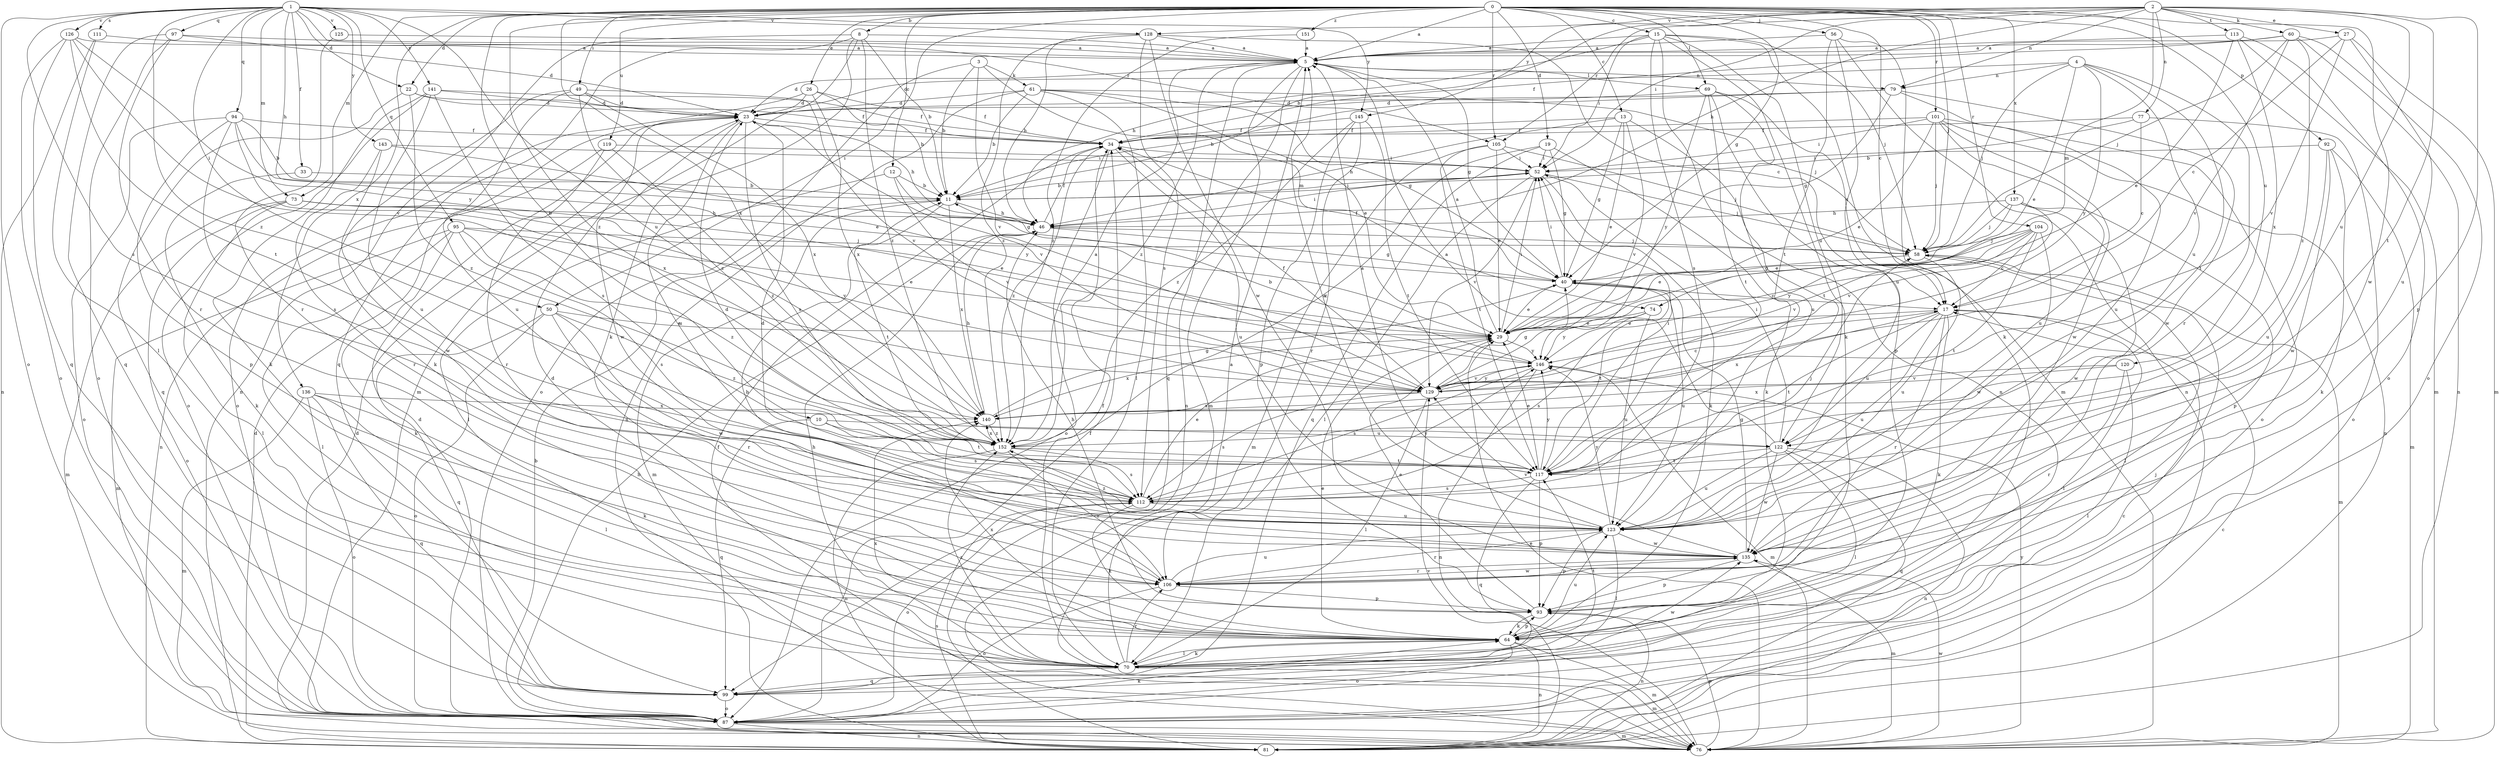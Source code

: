 strict digraph  {
0;
1;
2;
3;
4;
5;
8;
10;
11;
12;
13;
15;
17;
19;
22;
23;
26;
27;
29;
33;
34;
40;
46;
49;
50;
52;
56;
58;
60;
61;
64;
69;
70;
73;
74;
76;
77;
79;
81;
87;
92;
93;
94;
95;
97;
99;
101;
104;
105;
106;
111;
112;
113;
117;
119;
120;
122;
123;
125;
126;
128;
129;
135;
136;
137;
140;
141;
143;
145;
146;
151;
152;
0 -> 5  [label=a];
0 -> 8  [label=b];
0 -> 10  [label=b];
0 -> 12  [label=c];
0 -> 13  [label=c];
0 -> 15  [label=c];
0 -> 17  [label=c];
0 -> 19  [label=d];
0 -> 22  [label=d];
0 -> 26  [label=e];
0 -> 40  [label=g];
0 -> 49  [label=i];
0 -> 50  [label=i];
0 -> 56  [label=j];
0 -> 58  [label=j];
0 -> 69  [label=l];
0 -> 73  [label=m];
0 -> 92  [label=p];
0 -> 101  [label=r];
0 -> 104  [label=r];
0 -> 105  [label=r];
0 -> 119  [label=u];
0 -> 120  [label=u];
0 -> 135  [label=w];
0 -> 136  [label=x];
0 -> 137  [label=x];
0 -> 140  [label=x];
0 -> 151  [label=z];
0 -> 152  [label=z];
1 -> 22  [label=d];
1 -> 33  [label=f];
1 -> 46  [label=h];
1 -> 50  [label=i];
1 -> 73  [label=m];
1 -> 87  [label=o];
1 -> 94  [label=q];
1 -> 95  [label=q];
1 -> 97  [label=q];
1 -> 105  [label=r];
1 -> 111  [label=s];
1 -> 112  [label=s];
1 -> 122  [label=u];
1 -> 125  [label=v];
1 -> 126  [label=v];
1 -> 128  [label=v];
1 -> 141  [label=y];
1 -> 143  [label=y];
1 -> 145  [label=y];
1 -> 152  [label=z];
2 -> 11  [label=b];
2 -> 27  [label=e];
2 -> 46  [label=h];
2 -> 52  [label=i];
2 -> 60  [label=k];
2 -> 74  [label=m];
2 -> 77  [label=n];
2 -> 79  [label=n];
2 -> 93  [label=p];
2 -> 105  [label=r];
2 -> 113  [label=t];
2 -> 117  [label=t];
2 -> 122  [label=u];
2 -> 128  [label=v];
2 -> 145  [label=y];
3 -> 11  [label=b];
3 -> 61  [label=k];
3 -> 74  [label=m];
3 -> 87  [label=o];
3 -> 129  [label=v];
4 -> 23  [label=d];
4 -> 29  [label=e];
4 -> 58  [label=j];
4 -> 79  [label=n];
4 -> 106  [label=r];
4 -> 117  [label=t];
4 -> 122  [label=u];
4 -> 146  [label=y];
5 -> 23  [label=d];
5 -> 40  [label=g];
5 -> 69  [label=l];
5 -> 76  [label=m];
5 -> 79  [label=n];
5 -> 81  [label=n];
5 -> 99  [label=q];
5 -> 152  [label=z];
8 -> 5  [label=a];
8 -> 11  [label=b];
8 -> 64  [label=k];
8 -> 76  [label=m];
8 -> 81  [label=n];
8 -> 99  [label=q];
8 -> 152  [label=z];
10 -> 99  [label=q];
10 -> 112  [label=s];
10 -> 117  [label=t];
10 -> 122  [label=u];
11 -> 46  [label=h];
11 -> 52  [label=i];
11 -> 76  [label=m];
11 -> 117  [label=t];
11 -> 140  [label=x];
12 -> 11  [label=b];
12 -> 40  [label=g];
12 -> 70  [label=l];
12 -> 129  [label=v];
13 -> 29  [label=e];
13 -> 34  [label=f];
13 -> 40  [label=g];
13 -> 46  [label=h];
13 -> 117  [label=t];
13 -> 129  [label=v];
15 -> 5  [label=a];
15 -> 46  [label=h];
15 -> 52  [label=i];
15 -> 58  [label=j];
15 -> 64  [label=k];
15 -> 76  [label=m];
15 -> 81  [label=n];
15 -> 112  [label=s];
15 -> 122  [label=u];
17 -> 29  [label=e];
17 -> 64  [label=k];
17 -> 70  [label=l];
17 -> 106  [label=r];
17 -> 117  [label=t];
17 -> 122  [label=u];
17 -> 123  [label=u];
17 -> 140  [label=x];
19 -> 40  [label=g];
19 -> 52  [label=i];
19 -> 64  [label=k];
19 -> 99  [label=q];
19 -> 152  [label=z];
22 -> 23  [label=d];
22 -> 34  [label=f];
22 -> 99  [label=q];
22 -> 152  [label=z];
23 -> 34  [label=f];
23 -> 46  [label=h];
23 -> 112  [label=s];
23 -> 123  [label=u];
23 -> 129  [label=v];
23 -> 135  [label=w];
26 -> 11  [label=b];
26 -> 23  [label=d];
26 -> 34  [label=f];
26 -> 87  [label=o];
26 -> 140  [label=x];
27 -> 5  [label=a];
27 -> 17  [label=c];
27 -> 76  [label=m];
27 -> 123  [label=u];
27 -> 129  [label=v];
29 -> 5  [label=a];
29 -> 52  [label=i];
29 -> 140  [label=x];
29 -> 146  [label=y];
33 -> 11  [label=b];
33 -> 64  [label=k];
34 -> 52  [label=i];
34 -> 87  [label=o];
34 -> 123  [label=u];
34 -> 152  [label=z];
40 -> 17  [label=c];
40 -> 29  [label=e];
40 -> 34  [label=f];
40 -> 52  [label=i];
40 -> 117  [label=t];
40 -> 123  [label=u];
46 -> 34  [label=f];
46 -> 40  [label=g];
46 -> 52  [label=i];
46 -> 58  [label=j];
49 -> 23  [label=d];
49 -> 64  [label=k];
49 -> 123  [label=u];
49 -> 129  [label=v];
49 -> 140  [label=x];
49 -> 152  [label=z];
50 -> 29  [label=e];
50 -> 87  [label=o];
50 -> 99  [label=q];
50 -> 106  [label=r];
50 -> 135  [label=w];
50 -> 152  [label=z];
52 -> 11  [label=b];
52 -> 58  [label=j];
52 -> 64  [label=k];
52 -> 70  [label=l];
52 -> 129  [label=v];
56 -> 5  [label=a];
56 -> 64  [label=k];
56 -> 81  [label=n];
56 -> 117  [label=t];
56 -> 123  [label=u];
58 -> 40  [label=g];
58 -> 70  [label=l];
58 -> 76  [label=m];
58 -> 123  [label=u];
60 -> 5  [label=a];
60 -> 34  [label=f];
60 -> 58  [label=j];
60 -> 81  [label=n];
60 -> 87  [label=o];
60 -> 129  [label=v];
60 -> 152  [label=z];
61 -> 11  [label=b];
61 -> 23  [label=d];
61 -> 29  [label=e];
61 -> 40  [label=g];
61 -> 58  [label=j];
61 -> 70  [label=l];
61 -> 81  [label=n];
64 -> 23  [label=d];
64 -> 29  [label=e];
64 -> 70  [label=l];
64 -> 76  [label=m];
64 -> 81  [label=n];
64 -> 87  [label=o];
64 -> 93  [label=p];
64 -> 123  [label=u];
64 -> 140  [label=x];
69 -> 17  [label=c];
69 -> 23  [label=d];
69 -> 93  [label=p];
69 -> 117  [label=t];
69 -> 123  [label=u];
69 -> 146  [label=y];
70 -> 5  [label=a];
70 -> 34  [label=f];
70 -> 46  [label=h];
70 -> 64  [label=k];
70 -> 76  [label=m];
70 -> 99  [label=q];
70 -> 106  [label=r];
70 -> 117  [label=t];
70 -> 135  [label=w];
70 -> 140  [label=x];
70 -> 152  [label=z];
73 -> 29  [label=e];
73 -> 46  [label=h];
73 -> 70  [label=l];
73 -> 76  [label=m];
73 -> 87  [label=o];
73 -> 129  [label=v];
74 -> 29  [label=e];
74 -> 112  [label=s];
74 -> 123  [label=u];
74 -> 146  [label=y];
76 -> 23  [label=d];
76 -> 29  [label=e];
76 -> 34  [label=f];
76 -> 93  [label=p];
76 -> 129  [label=v];
76 -> 135  [label=w];
76 -> 146  [label=y];
77 -> 11  [label=b];
77 -> 17  [label=c];
77 -> 34  [label=f];
77 -> 87  [label=o];
79 -> 11  [label=b];
79 -> 23  [label=d];
79 -> 40  [label=g];
79 -> 123  [label=u];
79 -> 135  [label=w];
81 -> 17  [label=c];
81 -> 23  [label=d];
81 -> 112  [label=s];
87 -> 11  [label=b];
87 -> 17  [label=c];
87 -> 23  [label=d];
87 -> 34  [label=f];
87 -> 46  [label=h];
87 -> 64  [label=k];
87 -> 76  [label=m];
87 -> 81  [label=n];
92 -> 52  [label=i];
92 -> 64  [label=k];
92 -> 76  [label=m];
92 -> 123  [label=u];
92 -> 135  [label=w];
93 -> 29  [label=e];
93 -> 46  [label=h];
93 -> 64  [label=k];
93 -> 81  [label=n];
94 -> 11  [label=b];
94 -> 29  [label=e];
94 -> 34  [label=f];
94 -> 87  [label=o];
94 -> 93  [label=p];
94 -> 112  [label=s];
94 -> 140  [label=x];
95 -> 29  [label=e];
95 -> 58  [label=j];
95 -> 64  [label=k];
95 -> 70  [label=l];
95 -> 76  [label=m];
95 -> 112  [label=s];
95 -> 152  [label=z];
97 -> 5  [label=a];
97 -> 23  [label=d];
97 -> 87  [label=o];
97 -> 99  [label=q];
97 -> 106  [label=r];
99 -> 58  [label=j];
99 -> 87  [label=o];
101 -> 29  [label=e];
101 -> 34  [label=f];
101 -> 52  [label=i];
101 -> 58  [label=j];
101 -> 81  [label=n];
101 -> 87  [label=o];
101 -> 123  [label=u];
101 -> 135  [label=w];
104 -> 17  [label=c];
104 -> 29  [label=e];
104 -> 58  [label=j];
104 -> 117  [label=t];
104 -> 129  [label=v];
104 -> 135  [label=w];
104 -> 146  [label=y];
105 -> 29  [label=e];
105 -> 52  [label=i];
105 -> 58  [label=j];
105 -> 76  [label=m];
105 -> 117  [label=t];
106 -> 11  [label=b];
106 -> 87  [label=o];
106 -> 93  [label=p];
106 -> 123  [label=u];
106 -> 135  [label=w];
111 -> 5  [label=a];
111 -> 70  [label=l];
111 -> 81  [label=n];
112 -> 23  [label=d];
112 -> 29  [label=e];
112 -> 58  [label=j];
112 -> 64  [label=k];
112 -> 87  [label=o];
112 -> 123  [label=u];
112 -> 146  [label=y];
113 -> 5  [label=a];
113 -> 29  [label=e];
113 -> 76  [label=m];
113 -> 87  [label=o];
113 -> 140  [label=x];
117 -> 5  [label=a];
117 -> 29  [label=e];
117 -> 52  [label=i];
117 -> 93  [label=p];
117 -> 99  [label=q];
117 -> 112  [label=s];
117 -> 146  [label=y];
119 -> 52  [label=i];
119 -> 81  [label=n];
119 -> 106  [label=r];
119 -> 152  [label=z];
120 -> 70  [label=l];
120 -> 106  [label=r];
120 -> 129  [label=v];
120 -> 140  [label=x];
122 -> 5  [label=a];
122 -> 52  [label=i];
122 -> 70  [label=l];
122 -> 81  [label=n];
122 -> 99  [label=q];
122 -> 117  [label=t];
122 -> 123  [label=u];
122 -> 135  [label=w];
123 -> 5  [label=a];
123 -> 23  [label=d];
123 -> 70  [label=l];
123 -> 93  [label=p];
123 -> 106  [label=r];
123 -> 135  [label=w];
123 -> 146  [label=y];
123 -> 152  [label=z];
125 -> 5  [label=a];
125 -> 106  [label=r];
126 -> 5  [label=a];
126 -> 87  [label=o];
126 -> 99  [label=q];
126 -> 117  [label=t];
126 -> 129  [label=v];
126 -> 146  [label=y];
128 -> 5  [label=a];
128 -> 17  [label=c];
128 -> 46  [label=h];
128 -> 112  [label=s];
128 -> 135  [label=w];
128 -> 152  [label=z];
129 -> 17  [label=c];
129 -> 34  [label=f];
129 -> 40  [label=g];
129 -> 70  [label=l];
129 -> 112  [label=s];
129 -> 140  [label=x];
129 -> 146  [label=y];
135 -> 40  [label=g];
135 -> 76  [label=m];
135 -> 93  [label=p];
135 -> 106  [label=r];
135 -> 129  [label=v];
136 -> 64  [label=k];
136 -> 70  [label=l];
136 -> 76  [label=m];
136 -> 87  [label=o];
136 -> 99  [label=q];
136 -> 140  [label=x];
137 -> 29  [label=e];
137 -> 46  [label=h];
137 -> 58  [label=j];
137 -> 93  [label=p];
137 -> 129  [label=v];
137 -> 135  [label=w];
140 -> 40  [label=g];
140 -> 46  [label=h];
140 -> 152  [label=z];
141 -> 23  [label=d];
141 -> 34  [label=f];
141 -> 64  [label=k];
141 -> 87  [label=o];
141 -> 112  [label=s];
141 -> 123  [label=u];
143 -> 52  [label=i];
143 -> 106  [label=r];
143 -> 135  [label=w];
143 -> 146  [label=y];
145 -> 34  [label=f];
145 -> 93  [label=p];
145 -> 106  [label=r];
145 -> 117  [label=t];
145 -> 152  [label=z];
146 -> 11  [label=b];
146 -> 76  [label=m];
146 -> 81  [label=n];
146 -> 112  [label=s];
146 -> 129  [label=v];
151 -> 5  [label=a];
151 -> 152  [label=z];
152 -> 5  [label=a];
152 -> 81  [label=n];
152 -> 106  [label=r];
152 -> 112  [label=s];
152 -> 117  [label=t];
152 -> 140  [label=x];
}

